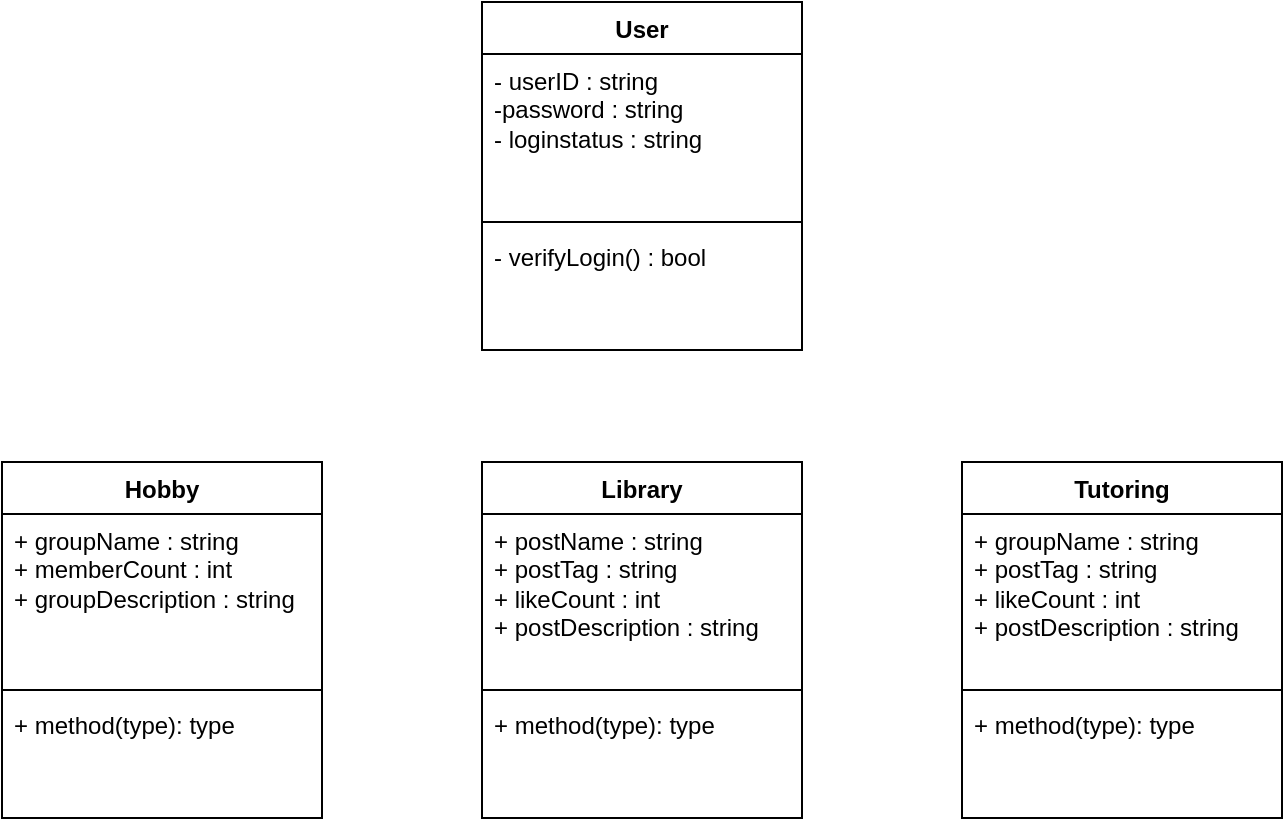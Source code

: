 <mxfile version="22.1.18" type="github">
  <diagram id="C5RBs43oDa-KdzZeNtuy" name="Page-1">
    <mxGraphModel dx="651" dy="655" grid="1" gridSize="10" guides="1" tooltips="1" connect="1" arrows="1" fold="1" page="1" pageScale="1" pageWidth="1654" pageHeight="1169" background="none" math="0" shadow="0">
      <root>
        <mxCell id="WIyWlLk6GJQsqaUBKTNV-0" />
        <mxCell id="WIyWlLk6GJQsqaUBKTNV-1" parent="WIyWlLk6GJQsqaUBKTNV-0" />
        <mxCell id="5HFoWEPTtmGv_rLIq5a8-11" value="Hobby" style="swimlane;fontStyle=1;align=center;verticalAlign=top;childLayout=stackLayout;horizontal=1;startSize=26;horizontalStack=0;resizeParent=1;resizeParentMax=0;resizeLast=0;collapsible=1;marginBottom=0;whiteSpace=wrap;html=1;" vertex="1" parent="WIyWlLk6GJQsqaUBKTNV-1">
          <mxGeometry x="520" y="360" width="160" height="178" as="geometry" />
        </mxCell>
        <mxCell id="5HFoWEPTtmGv_rLIq5a8-12" value="+ groupName : string&lt;br style=&quot;border-color: var(--border-color); padding: 0px; margin: 0px;&quot;&gt;+ memberCount : int&lt;br style=&quot;border-color: var(--border-color); padding: 0px; margin: 0px;&quot;&gt;+ groupDescription : string&lt;div style=&quot;border-color: var(--border-color); padding: 0px; margin: 0px;&quot;&gt;&lt;br style=&quot;border-color: var(--border-color); padding: 0px; margin: 0px;&quot;&gt;&lt;/div&gt;" style="text;strokeColor=none;fillColor=none;align=left;verticalAlign=top;spacingLeft=4;spacingRight=4;overflow=hidden;rotatable=0;points=[[0,0.5],[1,0.5]];portConstraint=eastwest;whiteSpace=wrap;html=1;" vertex="1" parent="5HFoWEPTtmGv_rLIq5a8-11">
          <mxGeometry y="26" width="160" height="84" as="geometry" />
        </mxCell>
        <mxCell id="5HFoWEPTtmGv_rLIq5a8-13" value="" style="line;strokeWidth=1;fillColor=none;align=left;verticalAlign=middle;spacingTop=-1;spacingLeft=3;spacingRight=3;rotatable=0;labelPosition=right;points=[];portConstraint=eastwest;strokeColor=inherit;" vertex="1" parent="5HFoWEPTtmGv_rLIq5a8-11">
          <mxGeometry y="110" width="160" height="8" as="geometry" />
        </mxCell>
        <mxCell id="5HFoWEPTtmGv_rLIq5a8-14" value="+ method(type): type" style="text;strokeColor=none;fillColor=none;align=left;verticalAlign=top;spacingLeft=4;spacingRight=4;overflow=hidden;rotatable=0;points=[[0,0.5],[1,0.5]];portConstraint=eastwest;whiteSpace=wrap;html=1;" vertex="1" parent="5HFoWEPTtmGv_rLIq5a8-11">
          <mxGeometry y="118" width="160" height="60" as="geometry" />
        </mxCell>
        <mxCell id="5HFoWEPTtmGv_rLIq5a8-15" value="Library" style="swimlane;fontStyle=1;align=center;verticalAlign=top;childLayout=stackLayout;horizontal=1;startSize=26;horizontalStack=0;resizeParent=1;resizeParentMax=0;resizeLast=0;collapsible=1;marginBottom=0;whiteSpace=wrap;html=1;" vertex="1" parent="WIyWlLk6GJQsqaUBKTNV-1">
          <mxGeometry x="760" y="360" width="160" height="178" as="geometry" />
        </mxCell>
        <mxCell id="5HFoWEPTtmGv_rLIq5a8-16" value="+ postName : string&lt;br&gt;+ postTag : string&lt;br style=&quot;border-color: var(--border-color); padding: 0px; margin: 0px;&quot;&gt;+ likeCount : int&lt;br style=&quot;border-color: var(--border-color); padding: 0px; margin: 0px;&quot;&gt;+ postDescription : string&lt;div style=&quot;border-color: var(--border-color); padding: 0px; margin: 0px;&quot;&gt;&lt;br style=&quot;border-color: var(--border-color); padding: 0px; margin: 0px;&quot;&gt;&lt;/div&gt;" style="text;strokeColor=none;fillColor=none;align=left;verticalAlign=top;spacingLeft=4;spacingRight=4;overflow=hidden;rotatable=0;points=[[0,0.5],[1,0.5]];portConstraint=eastwest;whiteSpace=wrap;html=1;" vertex="1" parent="5HFoWEPTtmGv_rLIq5a8-15">
          <mxGeometry y="26" width="160" height="84" as="geometry" />
        </mxCell>
        <mxCell id="5HFoWEPTtmGv_rLIq5a8-17" value="" style="line;strokeWidth=1;fillColor=none;align=left;verticalAlign=middle;spacingTop=-1;spacingLeft=3;spacingRight=3;rotatable=0;labelPosition=right;points=[];portConstraint=eastwest;strokeColor=inherit;" vertex="1" parent="5HFoWEPTtmGv_rLIq5a8-15">
          <mxGeometry y="110" width="160" height="8" as="geometry" />
        </mxCell>
        <mxCell id="5HFoWEPTtmGv_rLIq5a8-18" value="+ method(type): type" style="text;strokeColor=none;fillColor=none;align=left;verticalAlign=top;spacingLeft=4;spacingRight=4;overflow=hidden;rotatable=0;points=[[0,0.5],[1,0.5]];portConstraint=eastwest;whiteSpace=wrap;html=1;" vertex="1" parent="5HFoWEPTtmGv_rLIq5a8-15">
          <mxGeometry y="118" width="160" height="60" as="geometry" />
        </mxCell>
        <mxCell id="5HFoWEPTtmGv_rLIq5a8-19" value="Tutoring" style="swimlane;fontStyle=1;align=center;verticalAlign=top;childLayout=stackLayout;horizontal=1;startSize=26;horizontalStack=0;resizeParent=1;resizeParentMax=0;resizeLast=0;collapsible=1;marginBottom=0;whiteSpace=wrap;html=1;" vertex="1" parent="WIyWlLk6GJQsqaUBKTNV-1">
          <mxGeometry x="1000" y="360" width="160" height="178" as="geometry" />
        </mxCell>
        <mxCell id="5HFoWEPTtmGv_rLIq5a8-20" value="+ groupName : string&lt;br&gt;+ postTag : string&lt;br style=&quot;border-color: var(--border-color); padding: 0px; margin: 0px;&quot;&gt;+ likeCount : int&lt;br style=&quot;border-color: var(--border-color); padding: 0px; margin: 0px;&quot;&gt;+ postDescription : string&lt;div style=&quot;border-color: var(--border-color); padding: 0px; margin: 0px;&quot;&gt;&lt;br style=&quot;border-color: var(--border-color); padding: 0px; margin: 0px;&quot;&gt;&lt;/div&gt;" style="text;strokeColor=none;fillColor=none;align=left;verticalAlign=top;spacingLeft=4;spacingRight=4;overflow=hidden;rotatable=0;points=[[0,0.5],[1,0.5]];portConstraint=eastwest;whiteSpace=wrap;html=1;" vertex="1" parent="5HFoWEPTtmGv_rLIq5a8-19">
          <mxGeometry y="26" width="160" height="84" as="geometry" />
        </mxCell>
        <mxCell id="5HFoWEPTtmGv_rLIq5a8-21" value="" style="line;strokeWidth=1;fillColor=none;align=left;verticalAlign=middle;spacingTop=-1;spacingLeft=3;spacingRight=3;rotatable=0;labelPosition=right;points=[];portConstraint=eastwest;strokeColor=inherit;" vertex="1" parent="5HFoWEPTtmGv_rLIq5a8-19">
          <mxGeometry y="110" width="160" height="8" as="geometry" />
        </mxCell>
        <mxCell id="5HFoWEPTtmGv_rLIq5a8-22" value="+ method(type): type" style="text;strokeColor=none;fillColor=none;align=left;verticalAlign=top;spacingLeft=4;spacingRight=4;overflow=hidden;rotatable=0;points=[[0,0.5],[1,0.5]];portConstraint=eastwest;whiteSpace=wrap;html=1;" vertex="1" parent="5HFoWEPTtmGv_rLIq5a8-19">
          <mxGeometry y="118" width="160" height="60" as="geometry" />
        </mxCell>
        <mxCell id="5HFoWEPTtmGv_rLIq5a8-23" value="User" style="swimlane;fontStyle=1;align=center;verticalAlign=top;childLayout=stackLayout;horizontal=1;startSize=26;horizontalStack=0;resizeParent=1;resizeParentMax=0;resizeLast=0;collapsible=1;marginBottom=0;whiteSpace=wrap;html=1;" vertex="1" parent="WIyWlLk6GJQsqaUBKTNV-1">
          <mxGeometry x="760" y="130" width="160" height="174" as="geometry" />
        </mxCell>
        <mxCell id="5HFoWEPTtmGv_rLIq5a8-24" value="- userID : string&lt;br&gt;-password : string&lt;br&gt;- loginstatus : string" style="text;strokeColor=none;fillColor=none;align=left;verticalAlign=top;spacingLeft=4;spacingRight=4;overflow=hidden;rotatable=0;points=[[0,0.5],[1,0.5]];portConstraint=eastwest;whiteSpace=wrap;html=1;" vertex="1" parent="5HFoWEPTtmGv_rLIq5a8-23">
          <mxGeometry y="26" width="160" height="80" as="geometry" />
        </mxCell>
        <mxCell id="5HFoWEPTtmGv_rLIq5a8-25" value="" style="line;strokeWidth=1;fillColor=none;align=left;verticalAlign=middle;spacingTop=-1;spacingLeft=3;spacingRight=3;rotatable=0;labelPosition=right;points=[];portConstraint=eastwest;strokeColor=inherit;" vertex="1" parent="5HFoWEPTtmGv_rLIq5a8-23">
          <mxGeometry y="106" width="160" height="8" as="geometry" />
        </mxCell>
        <mxCell id="5HFoWEPTtmGv_rLIq5a8-26" value="- verifyLogin() : bool" style="text;strokeColor=none;fillColor=none;align=left;verticalAlign=top;spacingLeft=4;spacingRight=4;overflow=hidden;rotatable=0;points=[[0,0.5],[1,0.5]];portConstraint=eastwest;whiteSpace=wrap;html=1;" vertex="1" parent="5HFoWEPTtmGv_rLIq5a8-23">
          <mxGeometry y="114" width="160" height="60" as="geometry" />
        </mxCell>
      </root>
    </mxGraphModel>
  </diagram>
</mxfile>
